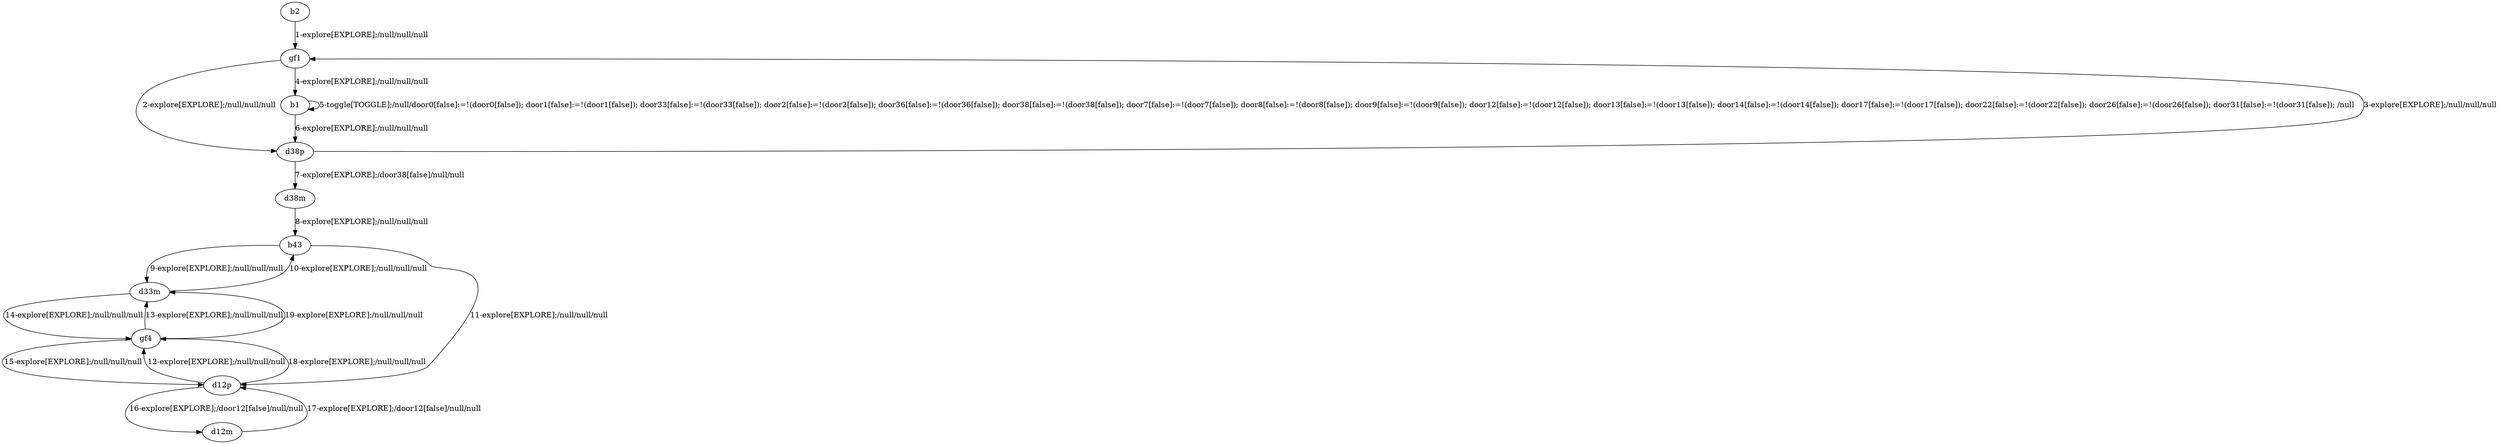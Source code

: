 # Total number of goals covered by this test: 1
# d12m --> d12p

digraph g {
"b2" -> "gf1" [label = "1-explore[EXPLORE];/null/null/null"];
"gf1" -> "d38p" [label = "2-explore[EXPLORE];/null/null/null"];
"d38p" -> "gf1" [label = "3-explore[EXPLORE];/null/null/null"];
"gf1" -> "b1" [label = "4-explore[EXPLORE];/null/null/null"];
"b1" -> "b1" [label = "5-toggle[TOGGLE];/null/door0[false]:=!(door0[false]); door1[false]:=!(door1[false]); door33[false]:=!(door33[false]); door2[false]:=!(door2[false]); door36[false]:=!(door36[false]); door38[false]:=!(door38[false]); door7[false]:=!(door7[false]); door8[false]:=!(door8[false]); door9[false]:=!(door9[false]); door12[false]:=!(door12[false]); door13[false]:=!(door13[false]); door14[false]:=!(door14[false]); door17[false]:=!(door17[false]); door22[false]:=!(door22[false]); door26[false]:=!(door26[false]); door31[false]:=!(door31[false]); /null"];
"b1" -> "d38p" [label = "6-explore[EXPLORE];/null/null/null"];
"d38p" -> "d38m" [label = "7-explore[EXPLORE];/door38[false]/null/null"];
"d38m" -> "b43" [label = "8-explore[EXPLORE];/null/null/null"];
"b43" -> "d33m" [label = "9-explore[EXPLORE];/null/null/null"];
"d33m" -> "b43" [label = "10-explore[EXPLORE];/null/null/null"];
"b43" -> "d12p" [label = "11-explore[EXPLORE];/null/null/null"];
"d12p" -> "gf4" [label = "12-explore[EXPLORE];/null/null/null"];
"gf4" -> "d33m" [label = "13-explore[EXPLORE];/null/null/null"];
"d33m" -> "gf4" [label = "14-explore[EXPLORE];/null/null/null"];
"gf4" -> "d12p" [label = "15-explore[EXPLORE];/null/null/null"];
"d12p" -> "d12m" [label = "16-explore[EXPLORE];/door12[false]/null/null"];
"d12m" -> "d12p" [label = "17-explore[EXPLORE];/door12[false]/null/null"];
"d12p" -> "gf4" [label = "18-explore[EXPLORE];/null/null/null"];
"gf4" -> "d33m" [label = "19-explore[EXPLORE];/null/null/null"];
}